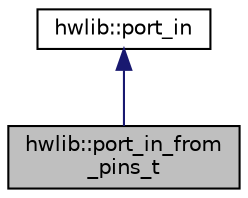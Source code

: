 digraph "hwlib::port_in_from_pins_t"
{
  edge [fontname="Helvetica",fontsize="10",labelfontname="Helvetica",labelfontsize="10"];
  node [fontname="Helvetica",fontsize="10",shape=record];
  Node2 [label="hwlib::port_in_from\l_pins_t",height=0.2,width=0.4,color="black", fillcolor="grey75", style="filled", fontcolor="black"];
  Node3 -> Node2 [dir="back",color="midnightblue",fontsize="10",style="solid",fontname="Helvetica"];
  Node3 [label="hwlib::port_in",height=0.2,width=0.4,color="black", fillcolor="white", style="filled",URL="$classhwlib_1_1port__in.html"];
}
